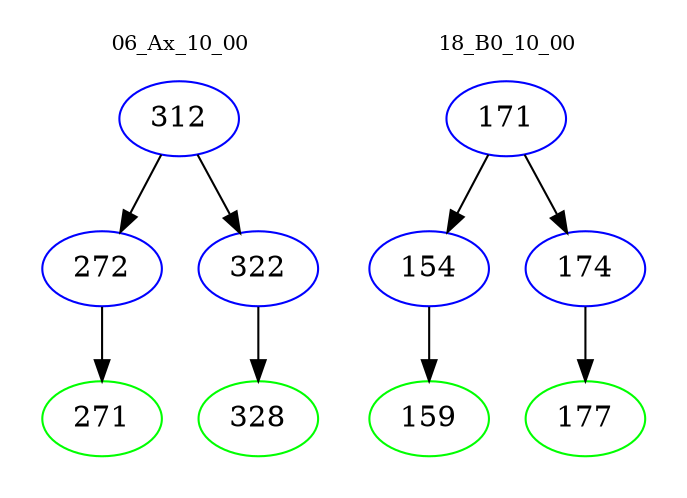 digraph{
subgraph cluster_0 {
color = white
label = "06_Ax_10_00";
fontsize=10;
T0_312 [label="312", color="blue"]
T0_312 -> T0_272 [color="black"]
T0_272 [label="272", color="blue"]
T0_272 -> T0_271 [color="black"]
T0_271 [label="271", color="green"]
T0_312 -> T0_322 [color="black"]
T0_322 [label="322", color="blue"]
T0_322 -> T0_328 [color="black"]
T0_328 [label="328", color="green"]
}
subgraph cluster_1 {
color = white
label = "18_B0_10_00";
fontsize=10;
T1_171 [label="171", color="blue"]
T1_171 -> T1_154 [color="black"]
T1_154 [label="154", color="blue"]
T1_154 -> T1_159 [color="black"]
T1_159 [label="159", color="green"]
T1_171 -> T1_174 [color="black"]
T1_174 [label="174", color="blue"]
T1_174 -> T1_177 [color="black"]
T1_177 [label="177", color="green"]
}
}
